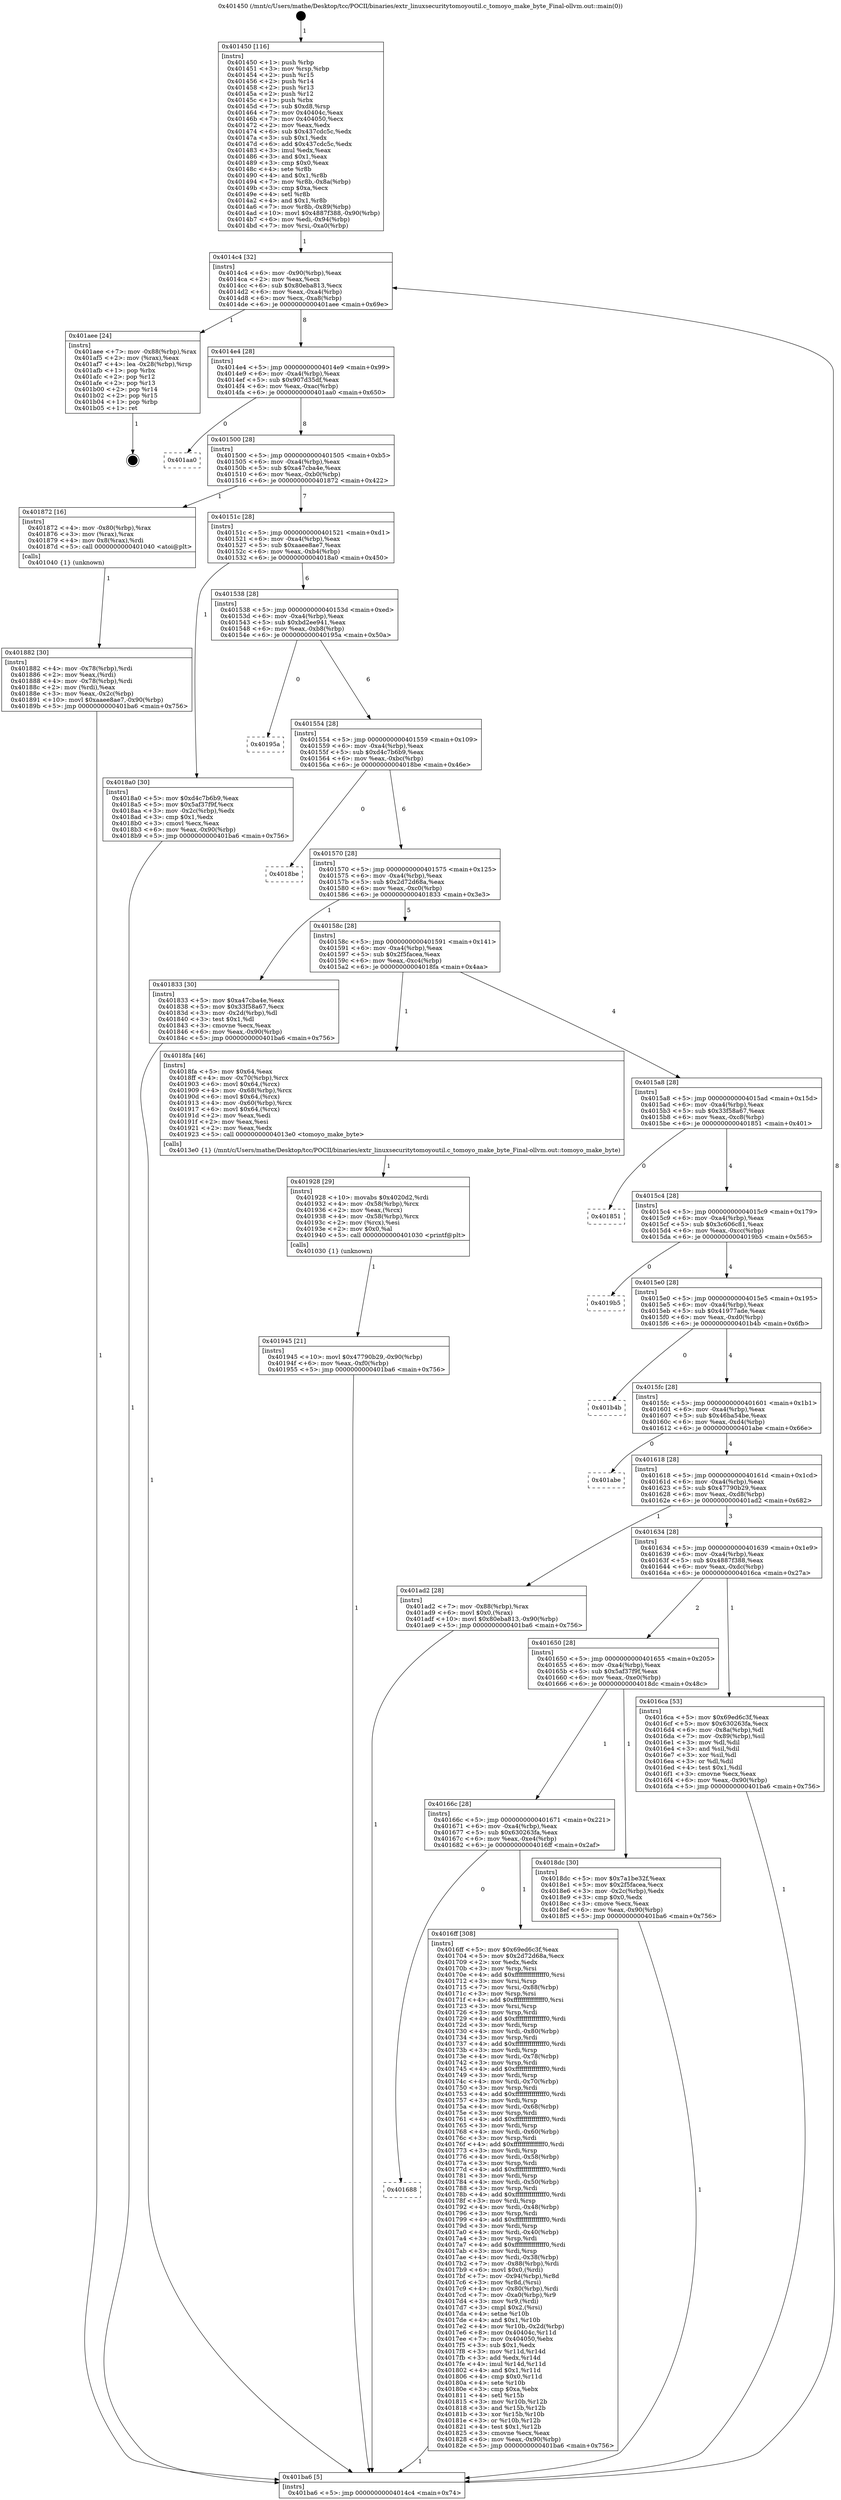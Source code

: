 digraph "0x401450" {
  label = "0x401450 (/mnt/c/Users/mathe/Desktop/tcc/POCII/binaries/extr_linuxsecuritytomoyoutil.c_tomoyo_make_byte_Final-ollvm.out::main(0))"
  labelloc = "t"
  node[shape=record]

  Entry [label="",width=0.3,height=0.3,shape=circle,fillcolor=black,style=filled]
  "0x4014c4" [label="{
     0x4014c4 [32]\l
     | [instrs]\l
     &nbsp;&nbsp;0x4014c4 \<+6\>: mov -0x90(%rbp),%eax\l
     &nbsp;&nbsp;0x4014ca \<+2\>: mov %eax,%ecx\l
     &nbsp;&nbsp;0x4014cc \<+6\>: sub $0x80eba813,%ecx\l
     &nbsp;&nbsp;0x4014d2 \<+6\>: mov %eax,-0xa4(%rbp)\l
     &nbsp;&nbsp;0x4014d8 \<+6\>: mov %ecx,-0xa8(%rbp)\l
     &nbsp;&nbsp;0x4014de \<+6\>: je 0000000000401aee \<main+0x69e\>\l
  }"]
  "0x401aee" [label="{
     0x401aee [24]\l
     | [instrs]\l
     &nbsp;&nbsp;0x401aee \<+7\>: mov -0x88(%rbp),%rax\l
     &nbsp;&nbsp;0x401af5 \<+2\>: mov (%rax),%eax\l
     &nbsp;&nbsp;0x401af7 \<+4\>: lea -0x28(%rbp),%rsp\l
     &nbsp;&nbsp;0x401afb \<+1\>: pop %rbx\l
     &nbsp;&nbsp;0x401afc \<+2\>: pop %r12\l
     &nbsp;&nbsp;0x401afe \<+2\>: pop %r13\l
     &nbsp;&nbsp;0x401b00 \<+2\>: pop %r14\l
     &nbsp;&nbsp;0x401b02 \<+2\>: pop %r15\l
     &nbsp;&nbsp;0x401b04 \<+1\>: pop %rbp\l
     &nbsp;&nbsp;0x401b05 \<+1\>: ret\l
  }"]
  "0x4014e4" [label="{
     0x4014e4 [28]\l
     | [instrs]\l
     &nbsp;&nbsp;0x4014e4 \<+5\>: jmp 00000000004014e9 \<main+0x99\>\l
     &nbsp;&nbsp;0x4014e9 \<+6\>: mov -0xa4(%rbp),%eax\l
     &nbsp;&nbsp;0x4014ef \<+5\>: sub $0x907d35df,%eax\l
     &nbsp;&nbsp;0x4014f4 \<+6\>: mov %eax,-0xac(%rbp)\l
     &nbsp;&nbsp;0x4014fa \<+6\>: je 0000000000401aa0 \<main+0x650\>\l
  }"]
  Exit [label="",width=0.3,height=0.3,shape=circle,fillcolor=black,style=filled,peripheries=2]
  "0x401aa0" [label="{
     0x401aa0\l
  }", style=dashed]
  "0x401500" [label="{
     0x401500 [28]\l
     | [instrs]\l
     &nbsp;&nbsp;0x401500 \<+5\>: jmp 0000000000401505 \<main+0xb5\>\l
     &nbsp;&nbsp;0x401505 \<+6\>: mov -0xa4(%rbp),%eax\l
     &nbsp;&nbsp;0x40150b \<+5\>: sub $0xa47cba4e,%eax\l
     &nbsp;&nbsp;0x401510 \<+6\>: mov %eax,-0xb0(%rbp)\l
     &nbsp;&nbsp;0x401516 \<+6\>: je 0000000000401872 \<main+0x422\>\l
  }"]
  "0x401945" [label="{
     0x401945 [21]\l
     | [instrs]\l
     &nbsp;&nbsp;0x401945 \<+10\>: movl $0x47790b29,-0x90(%rbp)\l
     &nbsp;&nbsp;0x40194f \<+6\>: mov %eax,-0xf0(%rbp)\l
     &nbsp;&nbsp;0x401955 \<+5\>: jmp 0000000000401ba6 \<main+0x756\>\l
  }"]
  "0x401872" [label="{
     0x401872 [16]\l
     | [instrs]\l
     &nbsp;&nbsp;0x401872 \<+4\>: mov -0x80(%rbp),%rax\l
     &nbsp;&nbsp;0x401876 \<+3\>: mov (%rax),%rax\l
     &nbsp;&nbsp;0x401879 \<+4\>: mov 0x8(%rax),%rdi\l
     &nbsp;&nbsp;0x40187d \<+5\>: call 0000000000401040 \<atoi@plt\>\l
     | [calls]\l
     &nbsp;&nbsp;0x401040 \{1\} (unknown)\l
  }"]
  "0x40151c" [label="{
     0x40151c [28]\l
     | [instrs]\l
     &nbsp;&nbsp;0x40151c \<+5\>: jmp 0000000000401521 \<main+0xd1\>\l
     &nbsp;&nbsp;0x401521 \<+6\>: mov -0xa4(%rbp),%eax\l
     &nbsp;&nbsp;0x401527 \<+5\>: sub $0xaaee8ae7,%eax\l
     &nbsp;&nbsp;0x40152c \<+6\>: mov %eax,-0xb4(%rbp)\l
     &nbsp;&nbsp;0x401532 \<+6\>: je 00000000004018a0 \<main+0x450\>\l
  }"]
  "0x401928" [label="{
     0x401928 [29]\l
     | [instrs]\l
     &nbsp;&nbsp;0x401928 \<+10\>: movabs $0x4020d2,%rdi\l
     &nbsp;&nbsp;0x401932 \<+4\>: mov -0x58(%rbp),%rcx\l
     &nbsp;&nbsp;0x401936 \<+2\>: mov %eax,(%rcx)\l
     &nbsp;&nbsp;0x401938 \<+4\>: mov -0x58(%rbp),%rcx\l
     &nbsp;&nbsp;0x40193c \<+2\>: mov (%rcx),%esi\l
     &nbsp;&nbsp;0x40193e \<+2\>: mov $0x0,%al\l
     &nbsp;&nbsp;0x401940 \<+5\>: call 0000000000401030 \<printf@plt\>\l
     | [calls]\l
     &nbsp;&nbsp;0x401030 \{1\} (unknown)\l
  }"]
  "0x4018a0" [label="{
     0x4018a0 [30]\l
     | [instrs]\l
     &nbsp;&nbsp;0x4018a0 \<+5\>: mov $0xd4c7b6b9,%eax\l
     &nbsp;&nbsp;0x4018a5 \<+5\>: mov $0x5af37f9f,%ecx\l
     &nbsp;&nbsp;0x4018aa \<+3\>: mov -0x2c(%rbp),%edx\l
     &nbsp;&nbsp;0x4018ad \<+3\>: cmp $0x1,%edx\l
     &nbsp;&nbsp;0x4018b0 \<+3\>: cmovl %ecx,%eax\l
     &nbsp;&nbsp;0x4018b3 \<+6\>: mov %eax,-0x90(%rbp)\l
     &nbsp;&nbsp;0x4018b9 \<+5\>: jmp 0000000000401ba6 \<main+0x756\>\l
  }"]
  "0x401538" [label="{
     0x401538 [28]\l
     | [instrs]\l
     &nbsp;&nbsp;0x401538 \<+5\>: jmp 000000000040153d \<main+0xed\>\l
     &nbsp;&nbsp;0x40153d \<+6\>: mov -0xa4(%rbp),%eax\l
     &nbsp;&nbsp;0x401543 \<+5\>: sub $0xbd2ee941,%eax\l
     &nbsp;&nbsp;0x401548 \<+6\>: mov %eax,-0xb8(%rbp)\l
     &nbsp;&nbsp;0x40154e \<+6\>: je 000000000040195a \<main+0x50a\>\l
  }"]
  "0x401882" [label="{
     0x401882 [30]\l
     | [instrs]\l
     &nbsp;&nbsp;0x401882 \<+4\>: mov -0x78(%rbp),%rdi\l
     &nbsp;&nbsp;0x401886 \<+2\>: mov %eax,(%rdi)\l
     &nbsp;&nbsp;0x401888 \<+4\>: mov -0x78(%rbp),%rdi\l
     &nbsp;&nbsp;0x40188c \<+2\>: mov (%rdi),%eax\l
     &nbsp;&nbsp;0x40188e \<+3\>: mov %eax,-0x2c(%rbp)\l
     &nbsp;&nbsp;0x401891 \<+10\>: movl $0xaaee8ae7,-0x90(%rbp)\l
     &nbsp;&nbsp;0x40189b \<+5\>: jmp 0000000000401ba6 \<main+0x756\>\l
  }"]
  "0x40195a" [label="{
     0x40195a\l
  }", style=dashed]
  "0x401554" [label="{
     0x401554 [28]\l
     | [instrs]\l
     &nbsp;&nbsp;0x401554 \<+5\>: jmp 0000000000401559 \<main+0x109\>\l
     &nbsp;&nbsp;0x401559 \<+6\>: mov -0xa4(%rbp),%eax\l
     &nbsp;&nbsp;0x40155f \<+5\>: sub $0xd4c7b6b9,%eax\l
     &nbsp;&nbsp;0x401564 \<+6\>: mov %eax,-0xbc(%rbp)\l
     &nbsp;&nbsp;0x40156a \<+6\>: je 00000000004018be \<main+0x46e\>\l
  }"]
  "0x401688" [label="{
     0x401688\l
  }", style=dashed]
  "0x4018be" [label="{
     0x4018be\l
  }", style=dashed]
  "0x401570" [label="{
     0x401570 [28]\l
     | [instrs]\l
     &nbsp;&nbsp;0x401570 \<+5\>: jmp 0000000000401575 \<main+0x125\>\l
     &nbsp;&nbsp;0x401575 \<+6\>: mov -0xa4(%rbp),%eax\l
     &nbsp;&nbsp;0x40157b \<+5\>: sub $0x2d72d68a,%eax\l
     &nbsp;&nbsp;0x401580 \<+6\>: mov %eax,-0xc0(%rbp)\l
     &nbsp;&nbsp;0x401586 \<+6\>: je 0000000000401833 \<main+0x3e3\>\l
  }"]
  "0x4016ff" [label="{
     0x4016ff [308]\l
     | [instrs]\l
     &nbsp;&nbsp;0x4016ff \<+5\>: mov $0x69ed6c3f,%eax\l
     &nbsp;&nbsp;0x401704 \<+5\>: mov $0x2d72d68a,%ecx\l
     &nbsp;&nbsp;0x401709 \<+2\>: xor %edx,%edx\l
     &nbsp;&nbsp;0x40170b \<+3\>: mov %rsp,%rsi\l
     &nbsp;&nbsp;0x40170e \<+4\>: add $0xfffffffffffffff0,%rsi\l
     &nbsp;&nbsp;0x401712 \<+3\>: mov %rsi,%rsp\l
     &nbsp;&nbsp;0x401715 \<+7\>: mov %rsi,-0x88(%rbp)\l
     &nbsp;&nbsp;0x40171c \<+3\>: mov %rsp,%rsi\l
     &nbsp;&nbsp;0x40171f \<+4\>: add $0xfffffffffffffff0,%rsi\l
     &nbsp;&nbsp;0x401723 \<+3\>: mov %rsi,%rsp\l
     &nbsp;&nbsp;0x401726 \<+3\>: mov %rsp,%rdi\l
     &nbsp;&nbsp;0x401729 \<+4\>: add $0xfffffffffffffff0,%rdi\l
     &nbsp;&nbsp;0x40172d \<+3\>: mov %rdi,%rsp\l
     &nbsp;&nbsp;0x401730 \<+4\>: mov %rdi,-0x80(%rbp)\l
     &nbsp;&nbsp;0x401734 \<+3\>: mov %rsp,%rdi\l
     &nbsp;&nbsp;0x401737 \<+4\>: add $0xfffffffffffffff0,%rdi\l
     &nbsp;&nbsp;0x40173b \<+3\>: mov %rdi,%rsp\l
     &nbsp;&nbsp;0x40173e \<+4\>: mov %rdi,-0x78(%rbp)\l
     &nbsp;&nbsp;0x401742 \<+3\>: mov %rsp,%rdi\l
     &nbsp;&nbsp;0x401745 \<+4\>: add $0xfffffffffffffff0,%rdi\l
     &nbsp;&nbsp;0x401749 \<+3\>: mov %rdi,%rsp\l
     &nbsp;&nbsp;0x40174c \<+4\>: mov %rdi,-0x70(%rbp)\l
     &nbsp;&nbsp;0x401750 \<+3\>: mov %rsp,%rdi\l
     &nbsp;&nbsp;0x401753 \<+4\>: add $0xfffffffffffffff0,%rdi\l
     &nbsp;&nbsp;0x401757 \<+3\>: mov %rdi,%rsp\l
     &nbsp;&nbsp;0x40175a \<+4\>: mov %rdi,-0x68(%rbp)\l
     &nbsp;&nbsp;0x40175e \<+3\>: mov %rsp,%rdi\l
     &nbsp;&nbsp;0x401761 \<+4\>: add $0xfffffffffffffff0,%rdi\l
     &nbsp;&nbsp;0x401765 \<+3\>: mov %rdi,%rsp\l
     &nbsp;&nbsp;0x401768 \<+4\>: mov %rdi,-0x60(%rbp)\l
     &nbsp;&nbsp;0x40176c \<+3\>: mov %rsp,%rdi\l
     &nbsp;&nbsp;0x40176f \<+4\>: add $0xfffffffffffffff0,%rdi\l
     &nbsp;&nbsp;0x401773 \<+3\>: mov %rdi,%rsp\l
     &nbsp;&nbsp;0x401776 \<+4\>: mov %rdi,-0x58(%rbp)\l
     &nbsp;&nbsp;0x40177a \<+3\>: mov %rsp,%rdi\l
     &nbsp;&nbsp;0x40177d \<+4\>: add $0xfffffffffffffff0,%rdi\l
     &nbsp;&nbsp;0x401781 \<+3\>: mov %rdi,%rsp\l
     &nbsp;&nbsp;0x401784 \<+4\>: mov %rdi,-0x50(%rbp)\l
     &nbsp;&nbsp;0x401788 \<+3\>: mov %rsp,%rdi\l
     &nbsp;&nbsp;0x40178b \<+4\>: add $0xfffffffffffffff0,%rdi\l
     &nbsp;&nbsp;0x40178f \<+3\>: mov %rdi,%rsp\l
     &nbsp;&nbsp;0x401792 \<+4\>: mov %rdi,-0x48(%rbp)\l
     &nbsp;&nbsp;0x401796 \<+3\>: mov %rsp,%rdi\l
     &nbsp;&nbsp;0x401799 \<+4\>: add $0xfffffffffffffff0,%rdi\l
     &nbsp;&nbsp;0x40179d \<+3\>: mov %rdi,%rsp\l
     &nbsp;&nbsp;0x4017a0 \<+4\>: mov %rdi,-0x40(%rbp)\l
     &nbsp;&nbsp;0x4017a4 \<+3\>: mov %rsp,%rdi\l
     &nbsp;&nbsp;0x4017a7 \<+4\>: add $0xfffffffffffffff0,%rdi\l
     &nbsp;&nbsp;0x4017ab \<+3\>: mov %rdi,%rsp\l
     &nbsp;&nbsp;0x4017ae \<+4\>: mov %rdi,-0x38(%rbp)\l
     &nbsp;&nbsp;0x4017b2 \<+7\>: mov -0x88(%rbp),%rdi\l
     &nbsp;&nbsp;0x4017b9 \<+6\>: movl $0x0,(%rdi)\l
     &nbsp;&nbsp;0x4017bf \<+7\>: mov -0x94(%rbp),%r8d\l
     &nbsp;&nbsp;0x4017c6 \<+3\>: mov %r8d,(%rsi)\l
     &nbsp;&nbsp;0x4017c9 \<+4\>: mov -0x80(%rbp),%rdi\l
     &nbsp;&nbsp;0x4017cd \<+7\>: mov -0xa0(%rbp),%r9\l
     &nbsp;&nbsp;0x4017d4 \<+3\>: mov %r9,(%rdi)\l
     &nbsp;&nbsp;0x4017d7 \<+3\>: cmpl $0x2,(%rsi)\l
     &nbsp;&nbsp;0x4017da \<+4\>: setne %r10b\l
     &nbsp;&nbsp;0x4017de \<+4\>: and $0x1,%r10b\l
     &nbsp;&nbsp;0x4017e2 \<+4\>: mov %r10b,-0x2d(%rbp)\l
     &nbsp;&nbsp;0x4017e6 \<+8\>: mov 0x40404c,%r11d\l
     &nbsp;&nbsp;0x4017ee \<+7\>: mov 0x404050,%ebx\l
     &nbsp;&nbsp;0x4017f5 \<+3\>: sub $0x1,%edx\l
     &nbsp;&nbsp;0x4017f8 \<+3\>: mov %r11d,%r14d\l
     &nbsp;&nbsp;0x4017fb \<+3\>: add %edx,%r14d\l
     &nbsp;&nbsp;0x4017fe \<+4\>: imul %r14d,%r11d\l
     &nbsp;&nbsp;0x401802 \<+4\>: and $0x1,%r11d\l
     &nbsp;&nbsp;0x401806 \<+4\>: cmp $0x0,%r11d\l
     &nbsp;&nbsp;0x40180a \<+4\>: sete %r10b\l
     &nbsp;&nbsp;0x40180e \<+3\>: cmp $0xa,%ebx\l
     &nbsp;&nbsp;0x401811 \<+4\>: setl %r15b\l
     &nbsp;&nbsp;0x401815 \<+3\>: mov %r10b,%r12b\l
     &nbsp;&nbsp;0x401818 \<+3\>: and %r15b,%r12b\l
     &nbsp;&nbsp;0x40181b \<+3\>: xor %r15b,%r10b\l
     &nbsp;&nbsp;0x40181e \<+3\>: or %r10b,%r12b\l
     &nbsp;&nbsp;0x401821 \<+4\>: test $0x1,%r12b\l
     &nbsp;&nbsp;0x401825 \<+3\>: cmovne %ecx,%eax\l
     &nbsp;&nbsp;0x401828 \<+6\>: mov %eax,-0x90(%rbp)\l
     &nbsp;&nbsp;0x40182e \<+5\>: jmp 0000000000401ba6 \<main+0x756\>\l
  }"]
  "0x401833" [label="{
     0x401833 [30]\l
     | [instrs]\l
     &nbsp;&nbsp;0x401833 \<+5\>: mov $0xa47cba4e,%eax\l
     &nbsp;&nbsp;0x401838 \<+5\>: mov $0x33f58a67,%ecx\l
     &nbsp;&nbsp;0x40183d \<+3\>: mov -0x2d(%rbp),%dl\l
     &nbsp;&nbsp;0x401840 \<+3\>: test $0x1,%dl\l
     &nbsp;&nbsp;0x401843 \<+3\>: cmovne %ecx,%eax\l
     &nbsp;&nbsp;0x401846 \<+6\>: mov %eax,-0x90(%rbp)\l
     &nbsp;&nbsp;0x40184c \<+5\>: jmp 0000000000401ba6 \<main+0x756\>\l
  }"]
  "0x40158c" [label="{
     0x40158c [28]\l
     | [instrs]\l
     &nbsp;&nbsp;0x40158c \<+5\>: jmp 0000000000401591 \<main+0x141\>\l
     &nbsp;&nbsp;0x401591 \<+6\>: mov -0xa4(%rbp),%eax\l
     &nbsp;&nbsp;0x401597 \<+5\>: sub $0x2f5facea,%eax\l
     &nbsp;&nbsp;0x40159c \<+6\>: mov %eax,-0xc4(%rbp)\l
     &nbsp;&nbsp;0x4015a2 \<+6\>: je 00000000004018fa \<main+0x4aa\>\l
  }"]
  "0x40166c" [label="{
     0x40166c [28]\l
     | [instrs]\l
     &nbsp;&nbsp;0x40166c \<+5\>: jmp 0000000000401671 \<main+0x221\>\l
     &nbsp;&nbsp;0x401671 \<+6\>: mov -0xa4(%rbp),%eax\l
     &nbsp;&nbsp;0x401677 \<+5\>: sub $0x630263fa,%eax\l
     &nbsp;&nbsp;0x40167c \<+6\>: mov %eax,-0xe4(%rbp)\l
     &nbsp;&nbsp;0x401682 \<+6\>: je 00000000004016ff \<main+0x2af\>\l
  }"]
  "0x4018fa" [label="{
     0x4018fa [46]\l
     | [instrs]\l
     &nbsp;&nbsp;0x4018fa \<+5\>: mov $0x64,%eax\l
     &nbsp;&nbsp;0x4018ff \<+4\>: mov -0x70(%rbp),%rcx\l
     &nbsp;&nbsp;0x401903 \<+6\>: movl $0x64,(%rcx)\l
     &nbsp;&nbsp;0x401909 \<+4\>: mov -0x68(%rbp),%rcx\l
     &nbsp;&nbsp;0x40190d \<+6\>: movl $0x64,(%rcx)\l
     &nbsp;&nbsp;0x401913 \<+4\>: mov -0x60(%rbp),%rcx\l
     &nbsp;&nbsp;0x401917 \<+6\>: movl $0x64,(%rcx)\l
     &nbsp;&nbsp;0x40191d \<+2\>: mov %eax,%edi\l
     &nbsp;&nbsp;0x40191f \<+2\>: mov %eax,%esi\l
     &nbsp;&nbsp;0x401921 \<+2\>: mov %eax,%edx\l
     &nbsp;&nbsp;0x401923 \<+5\>: call 00000000004013e0 \<tomoyo_make_byte\>\l
     | [calls]\l
     &nbsp;&nbsp;0x4013e0 \{1\} (/mnt/c/Users/mathe/Desktop/tcc/POCII/binaries/extr_linuxsecuritytomoyoutil.c_tomoyo_make_byte_Final-ollvm.out::tomoyo_make_byte)\l
  }"]
  "0x4015a8" [label="{
     0x4015a8 [28]\l
     | [instrs]\l
     &nbsp;&nbsp;0x4015a8 \<+5\>: jmp 00000000004015ad \<main+0x15d\>\l
     &nbsp;&nbsp;0x4015ad \<+6\>: mov -0xa4(%rbp),%eax\l
     &nbsp;&nbsp;0x4015b3 \<+5\>: sub $0x33f58a67,%eax\l
     &nbsp;&nbsp;0x4015b8 \<+6\>: mov %eax,-0xc8(%rbp)\l
     &nbsp;&nbsp;0x4015be \<+6\>: je 0000000000401851 \<main+0x401\>\l
  }"]
  "0x4018dc" [label="{
     0x4018dc [30]\l
     | [instrs]\l
     &nbsp;&nbsp;0x4018dc \<+5\>: mov $0x7a1be32f,%eax\l
     &nbsp;&nbsp;0x4018e1 \<+5\>: mov $0x2f5facea,%ecx\l
     &nbsp;&nbsp;0x4018e6 \<+3\>: mov -0x2c(%rbp),%edx\l
     &nbsp;&nbsp;0x4018e9 \<+3\>: cmp $0x0,%edx\l
     &nbsp;&nbsp;0x4018ec \<+3\>: cmove %ecx,%eax\l
     &nbsp;&nbsp;0x4018ef \<+6\>: mov %eax,-0x90(%rbp)\l
     &nbsp;&nbsp;0x4018f5 \<+5\>: jmp 0000000000401ba6 \<main+0x756\>\l
  }"]
  "0x401851" [label="{
     0x401851\l
  }", style=dashed]
  "0x4015c4" [label="{
     0x4015c4 [28]\l
     | [instrs]\l
     &nbsp;&nbsp;0x4015c4 \<+5\>: jmp 00000000004015c9 \<main+0x179\>\l
     &nbsp;&nbsp;0x4015c9 \<+6\>: mov -0xa4(%rbp),%eax\l
     &nbsp;&nbsp;0x4015cf \<+5\>: sub $0x3c606c81,%eax\l
     &nbsp;&nbsp;0x4015d4 \<+6\>: mov %eax,-0xcc(%rbp)\l
     &nbsp;&nbsp;0x4015da \<+6\>: je 00000000004019b5 \<main+0x565\>\l
  }"]
  "0x401450" [label="{
     0x401450 [116]\l
     | [instrs]\l
     &nbsp;&nbsp;0x401450 \<+1\>: push %rbp\l
     &nbsp;&nbsp;0x401451 \<+3\>: mov %rsp,%rbp\l
     &nbsp;&nbsp;0x401454 \<+2\>: push %r15\l
     &nbsp;&nbsp;0x401456 \<+2\>: push %r14\l
     &nbsp;&nbsp;0x401458 \<+2\>: push %r13\l
     &nbsp;&nbsp;0x40145a \<+2\>: push %r12\l
     &nbsp;&nbsp;0x40145c \<+1\>: push %rbx\l
     &nbsp;&nbsp;0x40145d \<+7\>: sub $0xd8,%rsp\l
     &nbsp;&nbsp;0x401464 \<+7\>: mov 0x40404c,%eax\l
     &nbsp;&nbsp;0x40146b \<+7\>: mov 0x404050,%ecx\l
     &nbsp;&nbsp;0x401472 \<+2\>: mov %eax,%edx\l
     &nbsp;&nbsp;0x401474 \<+6\>: sub $0x437cdc5c,%edx\l
     &nbsp;&nbsp;0x40147a \<+3\>: sub $0x1,%edx\l
     &nbsp;&nbsp;0x40147d \<+6\>: add $0x437cdc5c,%edx\l
     &nbsp;&nbsp;0x401483 \<+3\>: imul %edx,%eax\l
     &nbsp;&nbsp;0x401486 \<+3\>: and $0x1,%eax\l
     &nbsp;&nbsp;0x401489 \<+3\>: cmp $0x0,%eax\l
     &nbsp;&nbsp;0x40148c \<+4\>: sete %r8b\l
     &nbsp;&nbsp;0x401490 \<+4\>: and $0x1,%r8b\l
     &nbsp;&nbsp;0x401494 \<+7\>: mov %r8b,-0x8a(%rbp)\l
     &nbsp;&nbsp;0x40149b \<+3\>: cmp $0xa,%ecx\l
     &nbsp;&nbsp;0x40149e \<+4\>: setl %r8b\l
     &nbsp;&nbsp;0x4014a2 \<+4\>: and $0x1,%r8b\l
     &nbsp;&nbsp;0x4014a6 \<+7\>: mov %r8b,-0x89(%rbp)\l
     &nbsp;&nbsp;0x4014ad \<+10\>: movl $0x4887f388,-0x90(%rbp)\l
     &nbsp;&nbsp;0x4014b7 \<+6\>: mov %edi,-0x94(%rbp)\l
     &nbsp;&nbsp;0x4014bd \<+7\>: mov %rsi,-0xa0(%rbp)\l
  }"]
  "0x4019b5" [label="{
     0x4019b5\l
  }", style=dashed]
  "0x4015e0" [label="{
     0x4015e0 [28]\l
     | [instrs]\l
     &nbsp;&nbsp;0x4015e0 \<+5\>: jmp 00000000004015e5 \<main+0x195\>\l
     &nbsp;&nbsp;0x4015e5 \<+6\>: mov -0xa4(%rbp),%eax\l
     &nbsp;&nbsp;0x4015eb \<+5\>: sub $0x41977ade,%eax\l
     &nbsp;&nbsp;0x4015f0 \<+6\>: mov %eax,-0xd0(%rbp)\l
     &nbsp;&nbsp;0x4015f6 \<+6\>: je 0000000000401b4b \<main+0x6fb\>\l
  }"]
  "0x401ba6" [label="{
     0x401ba6 [5]\l
     | [instrs]\l
     &nbsp;&nbsp;0x401ba6 \<+5\>: jmp 00000000004014c4 \<main+0x74\>\l
  }"]
  "0x401b4b" [label="{
     0x401b4b\l
  }", style=dashed]
  "0x4015fc" [label="{
     0x4015fc [28]\l
     | [instrs]\l
     &nbsp;&nbsp;0x4015fc \<+5\>: jmp 0000000000401601 \<main+0x1b1\>\l
     &nbsp;&nbsp;0x401601 \<+6\>: mov -0xa4(%rbp),%eax\l
     &nbsp;&nbsp;0x401607 \<+5\>: sub $0x46ba54be,%eax\l
     &nbsp;&nbsp;0x40160c \<+6\>: mov %eax,-0xd4(%rbp)\l
     &nbsp;&nbsp;0x401612 \<+6\>: je 0000000000401abe \<main+0x66e\>\l
  }"]
  "0x401650" [label="{
     0x401650 [28]\l
     | [instrs]\l
     &nbsp;&nbsp;0x401650 \<+5\>: jmp 0000000000401655 \<main+0x205\>\l
     &nbsp;&nbsp;0x401655 \<+6\>: mov -0xa4(%rbp),%eax\l
     &nbsp;&nbsp;0x40165b \<+5\>: sub $0x5af37f9f,%eax\l
     &nbsp;&nbsp;0x401660 \<+6\>: mov %eax,-0xe0(%rbp)\l
     &nbsp;&nbsp;0x401666 \<+6\>: je 00000000004018dc \<main+0x48c\>\l
  }"]
  "0x401abe" [label="{
     0x401abe\l
  }", style=dashed]
  "0x401618" [label="{
     0x401618 [28]\l
     | [instrs]\l
     &nbsp;&nbsp;0x401618 \<+5\>: jmp 000000000040161d \<main+0x1cd\>\l
     &nbsp;&nbsp;0x40161d \<+6\>: mov -0xa4(%rbp),%eax\l
     &nbsp;&nbsp;0x401623 \<+5\>: sub $0x47790b29,%eax\l
     &nbsp;&nbsp;0x401628 \<+6\>: mov %eax,-0xd8(%rbp)\l
     &nbsp;&nbsp;0x40162e \<+6\>: je 0000000000401ad2 \<main+0x682\>\l
  }"]
  "0x4016ca" [label="{
     0x4016ca [53]\l
     | [instrs]\l
     &nbsp;&nbsp;0x4016ca \<+5\>: mov $0x69ed6c3f,%eax\l
     &nbsp;&nbsp;0x4016cf \<+5\>: mov $0x630263fa,%ecx\l
     &nbsp;&nbsp;0x4016d4 \<+6\>: mov -0x8a(%rbp),%dl\l
     &nbsp;&nbsp;0x4016da \<+7\>: mov -0x89(%rbp),%sil\l
     &nbsp;&nbsp;0x4016e1 \<+3\>: mov %dl,%dil\l
     &nbsp;&nbsp;0x4016e4 \<+3\>: and %sil,%dil\l
     &nbsp;&nbsp;0x4016e7 \<+3\>: xor %sil,%dl\l
     &nbsp;&nbsp;0x4016ea \<+3\>: or %dl,%dil\l
     &nbsp;&nbsp;0x4016ed \<+4\>: test $0x1,%dil\l
     &nbsp;&nbsp;0x4016f1 \<+3\>: cmovne %ecx,%eax\l
     &nbsp;&nbsp;0x4016f4 \<+6\>: mov %eax,-0x90(%rbp)\l
     &nbsp;&nbsp;0x4016fa \<+5\>: jmp 0000000000401ba6 \<main+0x756\>\l
  }"]
  "0x401ad2" [label="{
     0x401ad2 [28]\l
     | [instrs]\l
     &nbsp;&nbsp;0x401ad2 \<+7\>: mov -0x88(%rbp),%rax\l
     &nbsp;&nbsp;0x401ad9 \<+6\>: movl $0x0,(%rax)\l
     &nbsp;&nbsp;0x401adf \<+10\>: movl $0x80eba813,-0x90(%rbp)\l
     &nbsp;&nbsp;0x401ae9 \<+5\>: jmp 0000000000401ba6 \<main+0x756\>\l
  }"]
  "0x401634" [label="{
     0x401634 [28]\l
     | [instrs]\l
     &nbsp;&nbsp;0x401634 \<+5\>: jmp 0000000000401639 \<main+0x1e9\>\l
     &nbsp;&nbsp;0x401639 \<+6\>: mov -0xa4(%rbp),%eax\l
     &nbsp;&nbsp;0x40163f \<+5\>: sub $0x4887f388,%eax\l
     &nbsp;&nbsp;0x401644 \<+6\>: mov %eax,-0xdc(%rbp)\l
     &nbsp;&nbsp;0x40164a \<+6\>: je 00000000004016ca \<main+0x27a\>\l
  }"]
  Entry -> "0x401450" [label=" 1"]
  "0x4014c4" -> "0x401aee" [label=" 1"]
  "0x4014c4" -> "0x4014e4" [label=" 8"]
  "0x401aee" -> Exit [label=" 1"]
  "0x4014e4" -> "0x401aa0" [label=" 0"]
  "0x4014e4" -> "0x401500" [label=" 8"]
  "0x401ad2" -> "0x401ba6" [label=" 1"]
  "0x401500" -> "0x401872" [label=" 1"]
  "0x401500" -> "0x40151c" [label=" 7"]
  "0x401945" -> "0x401ba6" [label=" 1"]
  "0x40151c" -> "0x4018a0" [label=" 1"]
  "0x40151c" -> "0x401538" [label=" 6"]
  "0x401928" -> "0x401945" [label=" 1"]
  "0x401538" -> "0x40195a" [label=" 0"]
  "0x401538" -> "0x401554" [label=" 6"]
  "0x4018fa" -> "0x401928" [label=" 1"]
  "0x401554" -> "0x4018be" [label=" 0"]
  "0x401554" -> "0x401570" [label=" 6"]
  "0x4018a0" -> "0x401ba6" [label=" 1"]
  "0x401570" -> "0x401833" [label=" 1"]
  "0x401570" -> "0x40158c" [label=" 5"]
  "0x401882" -> "0x401ba6" [label=" 1"]
  "0x40158c" -> "0x4018fa" [label=" 1"]
  "0x40158c" -> "0x4015a8" [label=" 4"]
  "0x401833" -> "0x401ba6" [label=" 1"]
  "0x4015a8" -> "0x401851" [label=" 0"]
  "0x4015a8" -> "0x4015c4" [label=" 4"]
  "0x4016ff" -> "0x401ba6" [label=" 1"]
  "0x4015c4" -> "0x4019b5" [label=" 0"]
  "0x4015c4" -> "0x4015e0" [label=" 4"]
  "0x40166c" -> "0x401688" [label=" 0"]
  "0x4015e0" -> "0x401b4b" [label=" 0"]
  "0x4015e0" -> "0x4015fc" [label=" 4"]
  "0x40166c" -> "0x4016ff" [label=" 1"]
  "0x4015fc" -> "0x401abe" [label=" 0"]
  "0x4015fc" -> "0x401618" [label=" 4"]
  "0x401872" -> "0x401882" [label=" 1"]
  "0x401618" -> "0x401ad2" [label=" 1"]
  "0x401618" -> "0x401634" [label=" 3"]
  "0x401650" -> "0x40166c" [label=" 1"]
  "0x401634" -> "0x4016ca" [label=" 1"]
  "0x401634" -> "0x401650" [label=" 2"]
  "0x4016ca" -> "0x401ba6" [label=" 1"]
  "0x401450" -> "0x4014c4" [label=" 1"]
  "0x401ba6" -> "0x4014c4" [label=" 8"]
  "0x4018dc" -> "0x401ba6" [label=" 1"]
  "0x401650" -> "0x4018dc" [label=" 1"]
}
